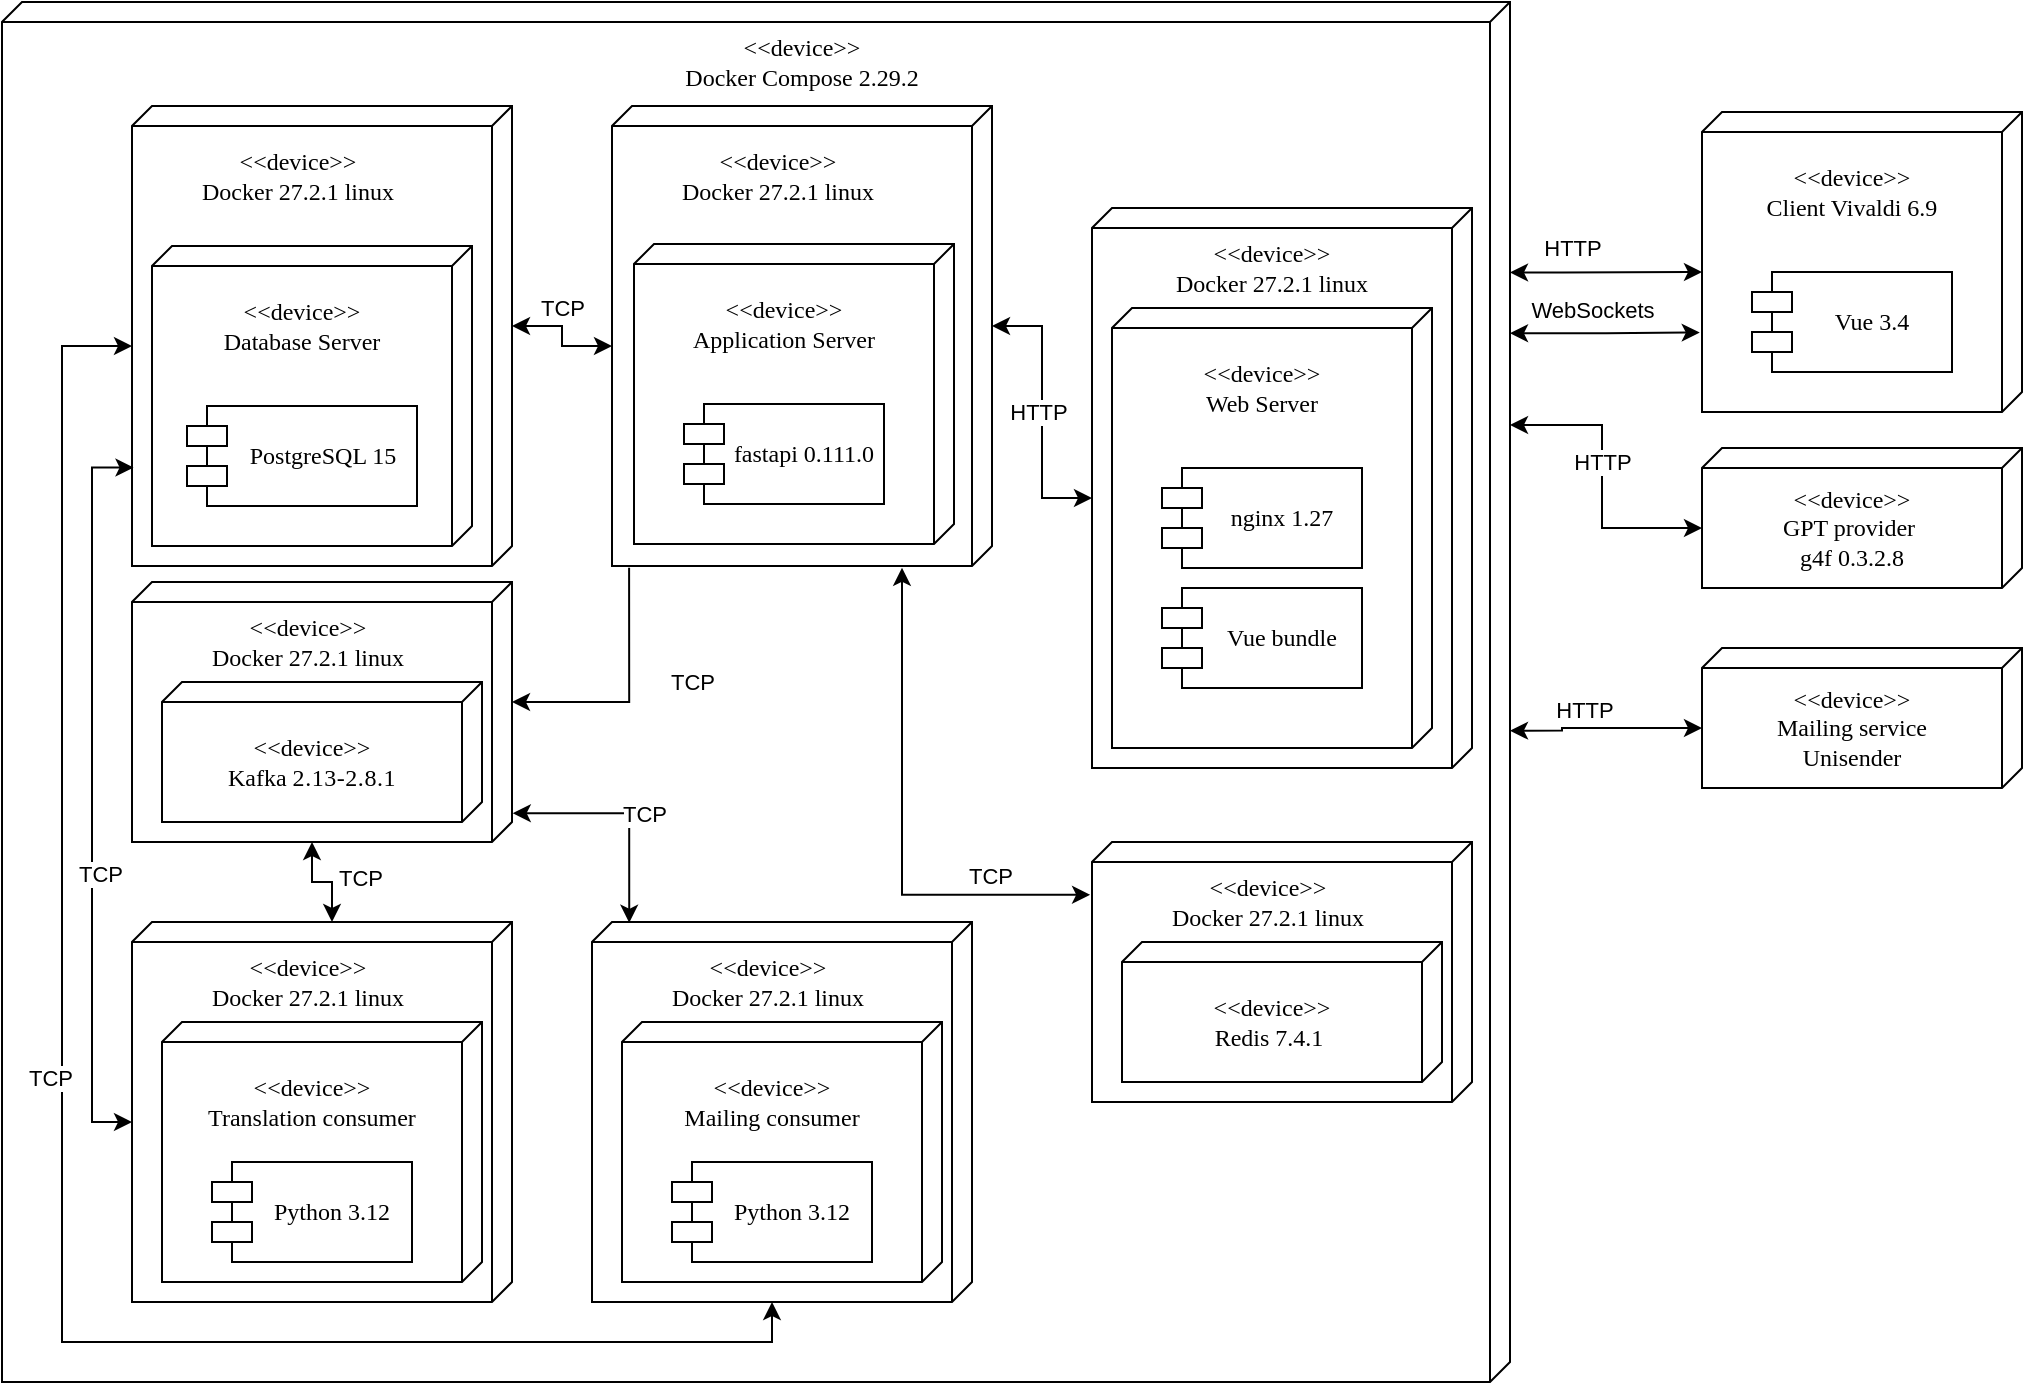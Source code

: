 <mxfile version="24.8.3">
  <diagram name="Page-1" id="ECUC66QCHJgBqxlixaPf">
    <mxGraphModel dx="476" dy="414" grid="1" gridSize="10" guides="1" tooltips="1" connect="1" arrows="1" fold="1" page="1" pageScale="1" pageWidth="850" pageHeight="1100" math="0" shadow="0">
      <root>
        <mxCell id="0" />
        <mxCell id="1" parent="0" />
        <mxCell id="TpZDVDv9xe1A2jSQaFGP-43" value="" style="verticalAlign=top;align=left;spacingTop=8;spacingLeft=2;spacingRight=12;shape=cube;size=10;direction=south;fontStyle=4;html=1;whiteSpace=wrap;fontFamily=Times New Roman;" parent="1" vertex="1">
          <mxGeometry x="50" y="420" width="754" height="690" as="geometry" />
        </mxCell>
        <mxCell id="FNfErf56BURAxAOAnGEf-10" value="" style="verticalAlign=top;align=left;spacingTop=8;spacingLeft=2;spacingRight=12;shape=cube;size=10;direction=south;fontStyle=4;html=1;whiteSpace=wrap;fontFamily=Times New Roman;" parent="1" vertex="1">
          <mxGeometry x="595" y="523" width="190" height="280" as="geometry" />
        </mxCell>
        <mxCell id="FNfErf56BURAxAOAnGEf-9" value="" style="verticalAlign=top;align=left;spacingTop=8;spacingLeft=2;spacingRight=12;shape=cube;size=10;direction=south;fontStyle=4;html=1;whiteSpace=wrap;fontFamily=Times New Roman;" parent="1" vertex="1">
          <mxGeometry x="355" y="472" width="190" height="230" as="geometry" />
        </mxCell>
        <mxCell id="FNfErf56BURAxAOAnGEf-6" value="" style="verticalAlign=top;align=left;spacingTop=8;spacingLeft=2;spacingRight=12;shape=cube;size=10;direction=south;fontStyle=4;html=1;whiteSpace=wrap;fontFamily=Times New Roman;" parent="1" vertex="1">
          <mxGeometry x="115" y="710" width="190" height="130" as="geometry" />
        </mxCell>
        <mxCell id="FNfErf56BURAxAOAnGEf-5" value="" style="verticalAlign=top;align=left;spacingTop=8;spacingLeft=2;spacingRight=12;shape=cube;size=10;direction=south;fontStyle=4;html=1;whiteSpace=wrap;fontFamily=Times New Roman;" parent="1" vertex="1">
          <mxGeometry x="115" y="472" width="190" height="230" as="geometry" />
        </mxCell>
        <mxCell id="TpZDVDv9xe1A2jSQaFGP-22" value="" style="verticalAlign=top;align=left;spacingTop=8;spacingLeft=2;spacingRight=12;shape=cube;size=10;direction=south;fontStyle=4;html=1;whiteSpace=wrap;fontFamily=Times New Roman;" parent="1" vertex="1">
          <mxGeometry x="900" y="475" width="160" height="150" as="geometry" />
        </mxCell>
        <mxCell id="TpZDVDv9xe1A2jSQaFGP-23" value="Vue 3.4" style="shape=module;align=left;spacingLeft=20;align=center;verticalAlign=top;whiteSpace=wrap;html=1;fontFamily=Times New Roman;spacingTop=11;" parent="1" vertex="1">
          <mxGeometry x="925" y="555" width="100" height="50" as="geometry" />
        </mxCell>
        <mxCell id="TpZDVDv9xe1A2jSQaFGP-24" value="&amp;lt;&amp;lt;device&amp;gt;&amp;gt;&lt;div&gt;Client Vivaldi 6.9&lt;/div&gt;" style="text;html=1;align=center;verticalAlign=middle;whiteSpace=wrap;rounded=0;fontFamily=Times New Roman;" parent="1" vertex="1">
          <mxGeometry x="915" y="495" width="120" height="40" as="geometry" />
        </mxCell>
        <mxCell id="TpZDVDv9xe1A2jSQaFGP-25" value="" style="verticalAlign=top;align=left;spacingTop=8;spacingLeft=2;spacingRight=12;shape=cube;size=10;direction=south;fontStyle=4;html=1;whiteSpace=wrap;fontFamily=Times New Roman;" parent="1" vertex="1">
          <mxGeometry x="125" y="542" width="160" height="150" as="geometry" />
        </mxCell>
        <mxCell id="TpZDVDv9xe1A2jSQaFGP-26" value="PostgreSQL 15" style="shape=module;align=left;spacingLeft=20;align=center;verticalAlign=top;whiteSpace=wrap;html=1;fontFamily=Times New Roman;spacingTop=11;" parent="1" vertex="1">
          <mxGeometry x="142.5" y="622" width="115" height="50" as="geometry" />
        </mxCell>
        <mxCell id="TpZDVDv9xe1A2jSQaFGP-27" value="&amp;lt;&amp;lt;device&amp;gt;&amp;gt;&lt;div&gt;Database Server&lt;/div&gt;" style="text;html=1;align=center;verticalAlign=middle;whiteSpace=wrap;rounded=0;fontFamily=Times New Roman;" parent="1" vertex="1">
          <mxGeometry x="140" y="562" width="120" height="40" as="geometry" />
        </mxCell>
        <mxCell id="TpZDVDv9xe1A2jSQaFGP-28" value="" style="verticalAlign=top;align=left;spacingTop=8;spacingLeft=2;spacingRight=12;shape=cube;size=10;direction=south;fontStyle=4;html=1;whiteSpace=wrap;fontFamily=Times New Roman;" parent="1" vertex="1">
          <mxGeometry x="605" y="573" width="160" height="220" as="geometry" />
        </mxCell>
        <mxCell id="TpZDVDv9xe1A2jSQaFGP-29" value="nginx 1.27" style="shape=module;align=left;spacingLeft=20;align=center;verticalAlign=top;whiteSpace=wrap;html=1;fontFamily=Times New Roman;spacingTop=11;" parent="1" vertex="1">
          <mxGeometry x="630" y="653" width="100" height="50" as="geometry" />
        </mxCell>
        <mxCell id="TpZDVDv9xe1A2jSQaFGP-30" value="&amp;lt;&amp;lt;device&amp;gt;&amp;gt;&lt;div&gt;Web Server&lt;/div&gt;" style="text;html=1;align=center;verticalAlign=middle;whiteSpace=wrap;rounded=0;fontFamily=Times New Roman;" parent="1" vertex="1">
          <mxGeometry x="620" y="593" width="120" height="40" as="geometry" />
        </mxCell>
        <mxCell id="TpZDVDv9xe1A2jSQaFGP-34" value="" style="verticalAlign=top;align=left;spacingTop=8;spacingLeft=2;spacingRight=12;shape=cube;size=10;direction=south;fontStyle=4;html=1;whiteSpace=wrap;fontFamily=Times New Roman;" parent="1" vertex="1">
          <mxGeometry x="366" y="541" width="160" height="150" as="geometry" />
        </mxCell>
        <mxCell id="TpZDVDv9xe1A2jSQaFGP-35" value="fastapi 0.111.0" style="shape=module;align=left;spacingLeft=20;align=center;verticalAlign=top;whiteSpace=wrap;html=1;fontFamily=Times New Roman;spacingTop=11;" parent="1" vertex="1">
          <mxGeometry x="391" y="621" width="100" height="50" as="geometry" />
        </mxCell>
        <mxCell id="TpZDVDv9xe1A2jSQaFGP-36" value="&amp;lt;&amp;lt;device&amp;gt;&amp;gt;&lt;div&gt;Application Server&lt;/div&gt;" style="text;html=1;align=center;verticalAlign=middle;whiteSpace=wrap;rounded=0;fontFamily=Times New Roman;" parent="1" vertex="1">
          <mxGeometry x="381" y="561" width="120" height="40" as="geometry" />
        </mxCell>
        <mxCell id="TpZDVDv9xe1A2jSQaFGP-40" value="" style="verticalAlign=top;align=left;spacingTop=8;spacingLeft=2;spacingRight=12;shape=cube;size=10;direction=south;fontStyle=4;html=1;whiteSpace=wrap;fontFamily=Times New Roman;" parent="1" vertex="1">
          <mxGeometry x="900" y="643" width="160" height="70" as="geometry" />
        </mxCell>
        <mxCell id="TpZDVDv9xe1A2jSQaFGP-42" value="&amp;lt;&amp;lt;device&amp;gt;&amp;gt;&lt;div&gt;GPT provider&amp;nbsp;&lt;/div&gt;&lt;div&gt;g4f 0.3.2.8&lt;/div&gt;" style="text;html=1;align=center;verticalAlign=middle;whiteSpace=wrap;rounded=0;fontFamily=Times New Roman;" parent="1" vertex="1">
          <mxGeometry x="915" y="663" width="120" height="40" as="geometry" />
        </mxCell>
        <mxCell id="TpZDVDv9xe1A2jSQaFGP-44" value="&amp;lt;&amp;lt;device&amp;gt;&amp;gt;&lt;div&gt;Docker 27.2.1&lt;span style=&quot;background-color: initial;&quot;&gt;&amp;nbsp;&lt;/span&gt;&lt;span style=&quot;background-color: initial;&quot;&gt;linux&lt;/span&gt;&lt;/div&gt;" style="text;html=1;align=center;verticalAlign=middle;whiteSpace=wrap;rounded=0;fontFamily=Times New Roman;" parent="1" vertex="1">
          <mxGeometry x="137.5" y="487" width="120" height="40" as="geometry" />
        </mxCell>
        <mxCell id="TpZDVDv9xe1A2jSQaFGP-46" value="" style="verticalAlign=top;align=left;spacingTop=8;spacingLeft=2;spacingRight=12;shape=cube;size=10;direction=south;fontStyle=4;html=1;whiteSpace=wrap;fontFamily=Times New Roman;" parent="1" vertex="1">
          <mxGeometry x="130" y="760" width="160" height="70" as="geometry" />
        </mxCell>
        <mxCell id="TpZDVDv9xe1A2jSQaFGP-45" value="&lt;font style=&quot;font-size: 12px;&quot; face=&quot;Times New Roman&quot;&gt;&amp;lt;&amp;lt;device&amp;gt;&amp;gt;&lt;/font&gt;&lt;div&gt;&lt;font style=&quot;font-size: 12px;&quot; face=&quot;TATKIw89jByi1dCgMb_N&quot;&gt;Kafka&amp;nbsp;&lt;span style=&quot;letter-spacing: 0.273px; text-align: start; white-space-collapse: break-spaces;&quot;&gt;2.13-2.8.1&lt;/span&gt;&lt;/font&gt;&lt;/div&gt;" style="text;html=1;align=center;verticalAlign=middle;whiteSpace=wrap;rounded=0;fontFamily=Times New Roman;" parent="1" vertex="1">
          <mxGeometry x="145" y="780" width="120" height="40" as="geometry" />
        </mxCell>
        <mxCell id="TpZDVDv9xe1A2jSQaFGP-50" style="edgeStyle=orthogonalEdgeStyle;rounded=0;orthogonalLoop=1;jettySize=auto;html=1;exitX=0;exitY=0;exitDx=145;exitDy=190;exitPerimeter=0;entryX=0;entryY=0;entryDx=110;entryDy=0;entryPerimeter=0;startArrow=classic;startFill=1;" parent="1" source="FNfErf56BURAxAOAnGEf-10" target="FNfErf56BURAxAOAnGEf-9" edge="1">
          <mxGeometry relative="1" as="geometry" />
        </mxCell>
        <mxCell id="FNfErf56BURAxAOAnGEf-16" value="HTTP" style="edgeLabel;html=1;align=center;verticalAlign=middle;resizable=0;points=[];" parent="TpZDVDv9xe1A2jSQaFGP-50" vertex="1" connectable="0">
          <mxGeometry x="-0.356" y="2" relative="1" as="geometry">
            <mxPoint y="-24" as="offset" />
          </mxGeometry>
        </mxCell>
        <mxCell id="TpZDVDv9xe1A2jSQaFGP-53" style="edgeStyle=orthogonalEdgeStyle;rounded=0;orthogonalLoop=1;jettySize=auto;html=1;exitX=0;exitY=0;exitDx=110;exitDy=0;exitPerimeter=0;entryX=0;entryY=0;entryDx=120;entryDy=190;entryPerimeter=0;startArrow=classic;startFill=1;" parent="1" source="FNfErf56BURAxAOAnGEf-5" target="FNfErf56BURAxAOAnGEf-9" edge="1">
          <mxGeometry relative="1" as="geometry">
            <mxPoint x="300" y="670" as="sourcePoint" />
            <mxPoint x="390" y="680" as="targetPoint" />
          </mxGeometry>
        </mxCell>
        <mxCell id="FNfErf56BURAxAOAnGEf-13" value="TCP" style="edgeLabel;html=1;align=center;verticalAlign=middle;resizable=0;points=[];" parent="TpZDVDv9xe1A2jSQaFGP-53" vertex="1" connectable="0">
          <mxGeometry x="-0.431" y="-1" relative="1" as="geometry">
            <mxPoint x="8" y="-10" as="offset" />
          </mxGeometry>
        </mxCell>
        <mxCell id="TpZDVDv9xe1A2jSQaFGP-54" style="edgeStyle=orthogonalEdgeStyle;rounded=0;orthogonalLoop=1;jettySize=auto;html=1;exitX=0;exitY=0;exitDx=60;exitDy=0;exitPerimeter=0;entryX=1.004;entryY=0.955;entryDx=0;entryDy=0;entryPerimeter=0;startArrow=classic;startFill=1;endArrow=none;endFill=0;" parent="1" source="FNfErf56BURAxAOAnGEf-6" target="FNfErf56BURAxAOAnGEf-9" edge="1">
          <mxGeometry relative="1" as="geometry">
            <mxPoint x="300" y="697" as="sourcePoint" />
            <mxPoint x="390" y="850" as="targetPoint" />
          </mxGeometry>
        </mxCell>
        <mxCell id="FNfErf56BURAxAOAnGEf-15" value="TCP" style="edgeLabel;html=1;align=center;verticalAlign=middle;resizable=0;points=[];" parent="TpZDVDv9xe1A2jSQaFGP-54" vertex="1" connectable="0">
          <mxGeometry x="-0.271" relative="1" as="geometry">
            <mxPoint x="44" y="-10" as="offset" />
          </mxGeometry>
        </mxCell>
        <mxCell id="TpZDVDv9xe1A2jSQaFGP-55" style="edgeStyle=orthogonalEdgeStyle;rounded=0;orthogonalLoop=1;jettySize=auto;html=1;exitX=0.196;exitY=0;exitDx=0;exitDy=0;exitPerimeter=0;entryX=0;entryY=0;entryDx=80;entryDy=160;entryPerimeter=0;startArrow=classic;startFill=1;" parent="1" source="TpZDVDv9xe1A2jSQaFGP-43" target="TpZDVDv9xe1A2jSQaFGP-22" edge="1">
          <mxGeometry relative="1" as="geometry">
            <mxPoint x="630" y="652" as="sourcePoint" />
            <mxPoint x="550" y="500" as="targetPoint" />
            <Array as="points">
              <mxPoint x="830" y="555" />
              <mxPoint x="830" y="555" />
            </Array>
          </mxGeometry>
        </mxCell>
        <mxCell id="FNfErf56BURAxAOAnGEf-17" value="HTTP" style="edgeLabel;html=1;align=center;verticalAlign=middle;resizable=0;points=[];" parent="TpZDVDv9xe1A2jSQaFGP-55" vertex="1" connectable="0">
          <mxGeometry x="-0.363" relative="1" as="geometry">
            <mxPoint y="-12" as="offset" />
          </mxGeometry>
        </mxCell>
        <mxCell id="TpZDVDv9xe1A2jSQaFGP-56" style="edgeStyle=orthogonalEdgeStyle;rounded=0;orthogonalLoop=1;jettySize=auto;html=1;entryX=0;entryY=0;entryDx=40;entryDy=160;entryPerimeter=0;startArrow=classic;startFill=1;exitX=0;exitY=0;exitDx=211.5;exitDy=0;exitPerimeter=0;" parent="1" source="TpZDVDv9xe1A2jSQaFGP-43" target="TpZDVDv9xe1A2jSQaFGP-40" edge="1">
          <mxGeometry relative="1" as="geometry">
            <mxPoint x="860" y="680" as="sourcePoint" />
            <mxPoint x="860" y="565" as="targetPoint" />
            <Array as="points">
              <mxPoint x="850" y="632" />
              <mxPoint x="850" y="683" />
            </Array>
          </mxGeometry>
        </mxCell>
        <mxCell id="FNfErf56BURAxAOAnGEf-18" value="HTTP" style="edgeLabel;html=1;align=center;verticalAlign=middle;resizable=0;points=[];" parent="TpZDVDv9xe1A2jSQaFGP-56" vertex="1" connectable="0">
          <mxGeometry x="-0.327" relative="1" as="geometry">
            <mxPoint y="15" as="offset" />
          </mxGeometry>
        </mxCell>
        <mxCell id="FNfErf56BURAxAOAnGEf-1" value="" style="verticalAlign=top;align=left;spacingTop=8;spacingLeft=2;spacingRight=12;shape=cube;size=10;direction=south;fontStyle=4;html=1;whiteSpace=wrap;fontFamily=Times New Roman;" parent="1" vertex="1">
          <mxGeometry x="900" y="743" width="160" height="70" as="geometry" />
        </mxCell>
        <mxCell id="FNfErf56BURAxAOAnGEf-2" value="&amp;lt;&amp;lt;device&amp;gt;&amp;gt;&lt;div&gt;Mailing service&lt;/div&gt;&lt;div&gt;Unisender&lt;/div&gt;" style="text;html=1;align=center;verticalAlign=middle;whiteSpace=wrap;rounded=0;fontFamily=Times New Roman;" parent="1" vertex="1">
          <mxGeometry x="915" y="763" width="120" height="40" as="geometry" />
        </mxCell>
        <mxCell id="FNfErf56BURAxAOAnGEf-3" style="edgeStyle=orthogonalEdgeStyle;rounded=0;orthogonalLoop=1;jettySize=auto;html=1;exitX=0.528;exitY=0;exitDx=0;exitDy=0;exitPerimeter=0;entryX=0;entryY=0;entryDx=40;entryDy=160;entryPerimeter=0;startArrow=classic;startFill=1;" parent="1" source="TpZDVDv9xe1A2jSQaFGP-43" target="FNfErf56BURAxAOAnGEf-1" edge="1">
          <mxGeometry relative="1" as="geometry">
            <mxPoint x="790" y="687" as="sourcePoint" />
            <mxPoint x="860" y="750" as="targetPoint" />
            <Array as="points">
              <mxPoint x="830" y="784" />
              <mxPoint x="830" y="783" />
            </Array>
          </mxGeometry>
        </mxCell>
        <mxCell id="FNfErf56BURAxAOAnGEf-19" value="HTTP" style="edgeLabel;html=1;align=center;verticalAlign=middle;resizable=0;points=[];" parent="FNfErf56BURAxAOAnGEf-3" vertex="1" connectable="0">
          <mxGeometry x="-0.373" relative="1" as="geometry">
            <mxPoint x="8" y="-9" as="offset" />
          </mxGeometry>
        </mxCell>
        <mxCell id="FNfErf56BURAxAOAnGEf-4" value="Vue bundle" style="shape=module;align=left;spacingLeft=20;align=center;verticalAlign=top;whiteSpace=wrap;html=1;fontFamily=Times New Roman;spacingTop=11;" parent="1" vertex="1">
          <mxGeometry x="630" y="713" width="100" height="50" as="geometry" />
        </mxCell>
        <mxCell id="FNfErf56BURAxAOAnGEf-7" value="&amp;lt;&amp;lt;device&amp;gt;&amp;gt;&lt;div&gt;Docker 27.2.1&lt;span style=&quot;background-color: initial;&quot;&gt;&amp;nbsp;&lt;/span&gt;&lt;span style=&quot;background-color: initial;&quot;&gt;linux&lt;/span&gt;&lt;/div&gt;" style="text;html=1;align=center;verticalAlign=middle;whiteSpace=wrap;rounded=0;fontFamily=Times New Roman;" parent="1" vertex="1">
          <mxGeometry x="142.5" y="720" width="120" height="40" as="geometry" />
        </mxCell>
        <mxCell id="FNfErf56BURAxAOAnGEf-8" value="&amp;lt;&amp;lt;device&amp;gt;&amp;gt;&lt;div&gt;Docker 27.2.1 linux&lt;/div&gt;" style="text;html=1;align=center;verticalAlign=middle;whiteSpace=wrap;rounded=0;fontFamily=Times New Roman;" parent="1" vertex="1">
          <mxGeometry x="377.5" y="487" width="120" height="40" as="geometry" />
        </mxCell>
        <mxCell id="FNfErf56BURAxAOAnGEf-11" value="&amp;lt;&amp;lt;device&amp;gt;&amp;gt;&lt;div&gt;Docker 27.2.1&lt;span style=&quot;background-color: initial;&quot;&gt;&amp;nbsp;&lt;/span&gt;&lt;span style=&quot;background-color: initial;&quot;&gt;linux&lt;/span&gt;&lt;/div&gt;" style="text;html=1;align=center;verticalAlign=middle;whiteSpace=wrap;rounded=0;fontFamily=Times New Roman;" parent="1" vertex="1">
          <mxGeometry x="625" y="533" width="120" height="40" as="geometry" />
        </mxCell>
        <mxCell id="FNfErf56BURAxAOAnGEf-12" value="&amp;lt;&amp;lt;device&amp;gt;&amp;gt;&lt;div&gt;Docker Compose 2.29.2&lt;/div&gt;" style="text;html=1;align=center;verticalAlign=middle;whiteSpace=wrap;rounded=0;fontFamily=Times New Roman;" parent="1" vertex="1">
          <mxGeometry x="390" y="430" width="120" height="40" as="geometry" />
        </mxCell>
        <mxCell id="H7oTdZF6Ppm3hJ-fpBE6-1" value="" style="verticalAlign=top;align=left;spacingTop=8;spacingLeft=2;spacingRight=12;shape=cube;size=10;direction=south;fontStyle=4;html=1;whiteSpace=wrap;fontFamily=Times New Roman;" parent="1" vertex="1">
          <mxGeometry x="115" y="880" width="190" height="190" as="geometry" />
        </mxCell>
        <mxCell id="H7oTdZF6Ppm3hJ-fpBE6-2" value="&amp;lt;&amp;lt;device&amp;gt;&amp;gt;&lt;div&gt;Docker 27.2.1&lt;span style=&quot;background-color: initial;&quot;&gt;&amp;nbsp;&lt;/span&gt;&lt;span style=&quot;background-color: initial;&quot;&gt;linux&lt;/span&gt;&lt;/div&gt;" style="text;html=1;align=center;verticalAlign=middle;whiteSpace=wrap;rounded=0;fontFamily=Times New Roman;" parent="1" vertex="1">
          <mxGeometry x="142.5" y="890" width="120" height="40" as="geometry" />
        </mxCell>
        <mxCell id="H7oTdZF6Ppm3hJ-fpBE6-4" value="" style="verticalAlign=top;align=left;spacingTop=8;spacingLeft=2;spacingRight=12;shape=cube;size=10;direction=south;fontStyle=4;html=1;whiteSpace=wrap;fontFamily=Times New Roman;" parent="1" vertex="1">
          <mxGeometry x="130" y="930" width="160" height="130" as="geometry" />
        </mxCell>
        <mxCell id="H7oTdZF6Ppm3hJ-fpBE6-3" value="&lt;font style=&quot;font-size: 12px;&quot; face=&quot;Times New Roman&quot;&gt;&amp;lt;&amp;lt;device&amp;gt;&amp;gt;&lt;/font&gt;&lt;div&gt;&lt;font face=&quot;TATKIw89jByi1dCgMb_N&quot;&gt;Translation consumer&lt;/font&gt;&lt;/div&gt;" style="text;html=1;align=center;verticalAlign=middle;whiteSpace=wrap;rounded=0;fontFamily=Times New Roman;" parent="1" vertex="1">
          <mxGeometry x="145" y="950" width="120" height="40" as="geometry" />
        </mxCell>
        <mxCell id="H7oTdZF6Ppm3hJ-fpBE6-5" value="Python 3.12" style="shape=module;align=left;spacingLeft=20;align=center;verticalAlign=top;whiteSpace=wrap;html=1;fontFamily=Times New Roman;spacingTop=11;" parent="1" vertex="1">
          <mxGeometry x="155" y="1000" width="100" height="50" as="geometry" />
        </mxCell>
        <mxCell id="H7oTdZF6Ppm3hJ-fpBE6-6" value="" style="verticalAlign=top;align=left;spacingTop=8;spacingLeft=2;spacingRight=12;shape=cube;size=10;direction=south;fontStyle=4;html=1;whiteSpace=wrap;fontFamily=Times New Roman;" parent="1" vertex="1">
          <mxGeometry x="345" y="880" width="190" height="190" as="geometry" />
        </mxCell>
        <mxCell id="H7oTdZF6Ppm3hJ-fpBE6-7" value="&amp;lt;&amp;lt;device&amp;gt;&amp;gt;&lt;div&gt;Docker 27.2.1&lt;span style=&quot;background-color: initial;&quot;&gt;&amp;nbsp;&lt;/span&gt;&lt;span style=&quot;background-color: initial;&quot;&gt;linux&lt;/span&gt;&lt;/div&gt;" style="text;html=1;align=center;verticalAlign=middle;whiteSpace=wrap;rounded=0;fontFamily=Times New Roman;" parent="1" vertex="1">
          <mxGeometry x="372.5" y="890" width="120" height="40" as="geometry" />
        </mxCell>
        <mxCell id="H7oTdZF6Ppm3hJ-fpBE6-9" value="" style="verticalAlign=top;align=left;spacingTop=8;spacingLeft=2;spacingRight=12;shape=cube;size=10;direction=south;fontStyle=4;html=1;whiteSpace=wrap;fontFamily=Times New Roman;" parent="1" vertex="1">
          <mxGeometry x="360" y="930" width="160" height="130" as="geometry" />
        </mxCell>
        <mxCell id="H7oTdZF6Ppm3hJ-fpBE6-8" value="&lt;font style=&quot;font-size: 12px;&quot; face=&quot;Times New Roman&quot;&gt;&amp;lt;&amp;lt;device&amp;gt;&amp;gt;&lt;/font&gt;&lt;div&gt;&lt;font face=&quot;TATKIw89jByi1dCgMb_N&quot;&gt;Mailing consumer&lt;/font&gt;&lt;/div&gt;" style="text;html=1;align=center;verticalAlign=middle;whiteSpace=wrap;rounded=0;fontFamily=Times New Roman;" parent="1" vertex="1">
          <mxGeometry x="375" y="950" width="120" height="40" as="geometry" />
        </mxCell>
        <mxCell id="H7oTdZF6Ppm3hJ-fpBE6-10" value="Python 3.12" style="shape=module;align=left;spacingLeft=20;align=center;verticalAlign=top;whiteSpace=wrap;html=1;fontFamily=Times New Roman;spacingTop=11;" parent="1" vertex="1">
          <mxGeometry x="385" y="1000" width="100" height="50" as="geometry" />
        </mxCell>
        <mxCell id="H7oTdZF6Ppm3hJ-fpBE6-11" style="edgeStyle=orthogonalEdgeStyle;rounded=0;orthogonalLoop=1;jettySize=auto;html=1;exitX=0;exitY=0;exitDx=130;exitDy=100;exitPerimeter=0;entryX=0;entryY=0;entryDx=0;entryDy=90;entryPerimeter=0;startArrow=classic;startFill=1;" parent="1" source="FNfErf56BURAxAOAnGEf-6" target="H7oTdZF6Ppm3hJ-fpBE6-1" edge="1">
          <mxGeometry relative="1" as="geometry">
            <mxPoint x="315" y="780" as="sourcePoint" />
            <mxPoint x="455" y="712" as="targetPoint" />
          </mxGeometry>
        </mxCell>
        <mxCell id="H7oTdZF6Ppm3hJ-fpBE6-12" value="TCP" style="edgeLabel;html=1;align=center;verticalAlign=middle;resizable=0;points=[];" parent="H7oTdZF6Ppm3hJ-fpBE6-11" vertex="1" connectable="0">
          <mxGeometry x="-0.271" relative="1" as="geometry">
            <mxPoint x="24" as="offset" />
          </mxGeometry>
        </mxCell>
        <mxCell id="H7oTdZF6Ppm3hJ-fpBE6-13" style="edgeStyle=orthogonalEdgeStyle;rounded=0;orthogonalLoop=1;jettySize=auto;html=1;exitX=0.889;exitY=-0.002;exitDx=0;exitDy=0;exitPerimeter=0;entryX=0.002;entryY=0.902;entryDx=0;entryDy=0;entryPerimeter=0;startArrow=classic;startFill=1;" parent="1" source="FNfErf56BURAxAOAnGEf-6" target="H7oTdZF6Ppm3hJ-fpBE6-6" edge="1">
          <mxGeometry relative="1" as="geometry">
            <mxPoint x="385" y="840" as="sourcePoint" />
            <mxPoint x="395" y="880" as="targetPoint" />
          </mxGeometry>
        </mxCell>
        <mxCell id="H7oTdZF6Ppm3hJ-fpBE6-14" value="TCP" style="edgeLabel;html=1;align=center;verticalAlign=middle;resizable=0;points=[];" parent="H7oTdZF6Ppm3hJ-fpBE6-13" vertex="1" connectable="0">
          <mxGeometry x="-0.271" relative="1" as="geometry">
            <mxPoint x="24" as="offset" />
          </mxGeometry>
        </mxCell>
        <mxCell id="H7oTdZF6Ppm3hJ-fpBE6-15" style="edgeStyle=orthogonalEdgeStyle;rounded=0;orthogonalLoop=1;jettySize=auto;html=1;exitX=0.786;exitY=0.996;exitDx=0;exitDy=0;exitPerimeter=0;entryX=0;entryY=0;entryDx=100;entryDy=190;entryPerimeter=0;startArrow=classic;startFill=1;" parent="1" source="FNfErf56BURAxAOAnGEf-5" target="H7oTdZF6Ppm3hJ-fpBE6-1" edge="1">
          <mxGeometry relative="1" as="geometry">
            <mxPoint x="215" y="850" as="sourcePoint" />
            <mxPoint x="225" y="890" as="targetPoint" />
          </mxGeometry>
        </mxCell>
        <mxCell id="H7oTdZF6Ppm3hJ-fpBE6-16" value="TCP" style="edgeLabel;html=1;align=center;verticalAlign=middle;resizable=0;points=[];" parent="H7oTdZF6Ppm3hJ-fpBE6-15" vertex="1" connectable="0">
          <mxGeometry x="-0.271" relative="1" as="geometry">
            <mxPoint x="4" y="90" as="offset" />
          </mxGeometry>
        </mxCell>
        <mxCell id="H7oTdZF6Ppm3hJ-fpBE6-17" style="edgeStyle=orthogonalEdgeStyle;rounded=0;orthogonalLoop=1;jettySize=auto;html=1;exitX=0;exitY=0;exitDx=120.0;exitDy=190;exitPerimeter=0;entryX=0;entryY=0;entryDx=190;entryDy=100;entryPerimeter=0;startArrow=classic;startFill=1;" parent="1" source="FNfErf56BURAxAOAnGEf-5" target="H7oTdZF6Ppm3hJ-fpBE6-6" edge="1">
          <mxGeometry relative="1" as="geometry">
            <mxPoint x="126" y="663" as="sourcePoint" />
            <mxPoint x="125" y="990" as="targetPoint" />
            <Array as="points">
              <mxPoint x="80" y="592" />
              <mxPoint x="80" y="1090" />
              <mxPoint x="435" y="1090" />
            </Array>
          </mxGeometry>
        </mxCell>
        <mxCell id="H7oTdZF6Ppm3hJ-fpBE6-18" value="TCP" style="edgeLabel;html=1;align=center;verticalAlign=middle;resizable=0;points=[];" parent="H7oTdZF6Ppm3hJ-fpBE6-17" vertex="1" connectable="0">
          <mxGeometry x="-0.271" relative="1" as="geometry">
            <mxPoint x="-6" y="70" as="offset" />
          </mxGeometry>
        </mxCell>
        <mxCell id="Rch20zBq7sG87oKk39PZ-1" style="edgeStyle=orthogonalEdgeStyle;rounded=0;orthogonalLoop=1;jettySize=auto;html=1;exitX=0.24;exitY=0;exitDx=0;exitDy=0;exitPerimeter=0;entryX=0.735;entryY=1.007;entryDx=0;entryDy=0;entryPerimeter=0;startArrow=classic;startFill=1;" parent="1" source="TpZDVDv9xe1A2jSQaFGP-43" target="TpZDVDv9xe1A2jSQaFGP-22" edge="1">
          <mxGeometry relative="1" as="geometry">
            <mxPoint x="804" y="585" as="sourcePoint" />
            <mxPoint x="850" y="585" as="targetPoint" />
            <Array as="points" />
          </mxGeometry>
        </mxCell>
        <mxCell id="Rch20zBq7sG87oKk39PZ-2" value="WebSockets" style="edgeLabel;html=1;align=center;verticalAlign=middle;resizable=0;points=[];" parent="Rch20zBq7sG87oKk39PZ-1" vertex="1" connectable="0">
          <mxGeometry x="-0.363" relative="1" as="geometry">
            <mxPoint x="10" y="-12" as="offset" />
          </mxGeometry>
        </mxCell>
        <mxCell id="pe9ALDB09nC07uZUBtqW-1" value="" style="verticalAlign=top;align=left;spacingTop=8;spacingLeft=2;spacingRight=12;shape=cube;size=10;direction=south;fontStyle=4;html=1;whiteSpace=wrap;fontFamily=Times New Roman;" parent="1" vertex="1">
          <mxGeometry x="595" y="840" width="190" height="130" as="geometry" />
        </mxCell>
        <mxCell id="pe9ALDB09nC07uZUBtqW-2" value="&amp;lt;&amp;lt;device&amp;gt;&amp;gt;&lt;div&gt;Docker 27.2.1&lt;span style=&quot;background-color: initial;&quot;&gt;&amp;nbsp;&lt;/span&gt;&lt;span style=&quot;background-color: initial;&quot;&gt;linux&lt;/span&gt;&lt;/div&gt;" style="text;html=1;align=center;verticalAlign=middle;whiteSpace=wrap;rounded=0;fontFamily=Times New Roman;" parent="1" vertex="1">
          <mxGeometry x="622.5" y="850" width="120" height="40" as="geometry" />
        </mxCell>
        <mxCell id="pe9ALDB09nC07uZUBtqW-4" value="" style="verticalAlign=top;align=left;spacingTop=8;spacingLeft=2;spacingRight=12;shape=cube;size=10;direction=south;fontStyle=4;html=1;whiteSpace=wrap;fontFamily=Times New Roman;" parent="1" vertex="1">
          <mxGeometry x="610" y="890" width="160" height="70" as="geometry" />
        </mxCell>
        <mxCell id="pe9ALDB09nC07uZUBtqW-3" value="&lt;font style=&quot;font-size: 12px;&quot; face=&quot;Times New Roman&quot;&gt;&amp;lt;&amp;lt;device&amp;gt;&amp;gt;&lt;/font&gt;&lt;div&gt;&lt;font face=&quot;TATKIw89jByi1dCgMb_N&quot;&gt;Redis 7.4.1&amp;nbsp;&lt;/font&gt;&lt;/div&gt;" style="text;html=1;align=center;verticalAlign=middle;whiteSpace=wrap;rounded=0;fontFamily=Times New Roman;" parent="1" vertex="1">
          <mxGeometry x="625" y="910" width="120" height="40" as="geometry" />
        </mxCell>
        <mxCell id="vgsTodT2lDyjWUj8mbDg-1" style="edgeStyle=orthogonalEdgeStyle;rounded=0;orthogonalLoop=1;jettySize=auto;html=1;exitX=0.203;exitY=1.005;exitDx=0;exitDy=0;exitPerimeter=0;entryX=1.004;entryY=0.238;entryDx=0;entryDy=0;entryPerimeter=0;startArrow=classic;startFill=1;endArrow=classic;endFill=1;" edge="1" parent="1" source="pe9ALDB09nC07uZUBtqW-1" target="FNfErf56BURAxAOAnGEf-9">
          <mxGeometry relative="1" as="geometry">
            <mxPoint x="315" y="780" as="sourcePoint" />
            <mxPoint x="374" y="713" as="targetPoint" />
            <Array as="points">
              <mxPoint x="500" y="866" />
              <mxPoint x="500" y="703" />
            </Array>
          </mxGeometry>
        </mxCell>
        <mxCell id="vgsTodT2lDyjWUj8mbDg-2" value="TCP" style="edgeLabel;html=1;align=center;verticalAlign=middle;resizable=0;points=[];" vertex="1" connectable="0" parent="vgsTodT2lDyjWUj8mbDg-1">
          <mxGeometry x="-0.271" relative="1" as="geometry">
            <mxPoint x="44" y="-10" as="offset" />
          </mxGeometry>
        </mxCell>
      </root>
    </mxGraphModel>
  </diagram>
</mxfile>
